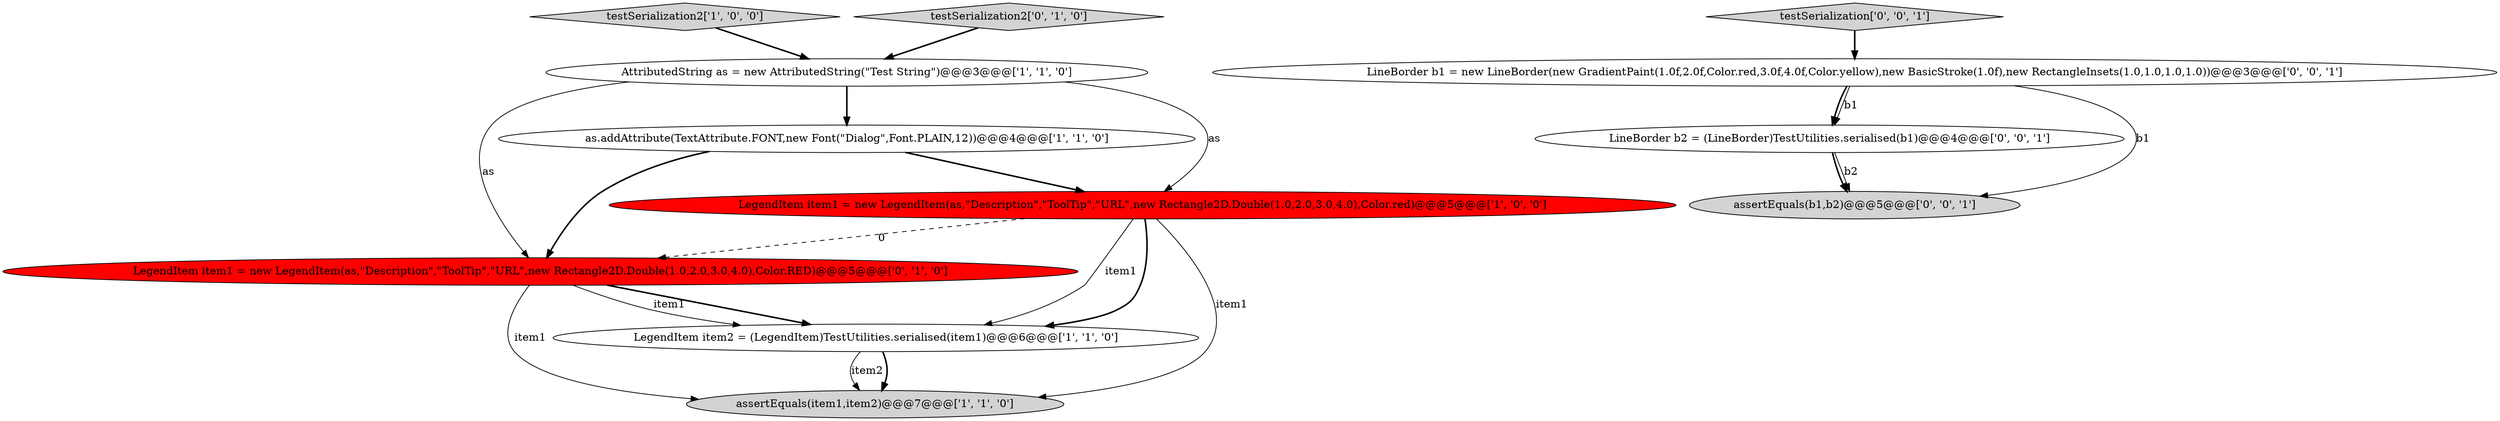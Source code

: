 digraph {
2 [style = filled, label = "assertEquals(item1,item2)@@@7@@@['1', '1', '0']", fillcolor = lightgray, shape = ellipse image = "AAA0AAABBB1BBB"];
4 [style = filled, label = "AttributedString as = new AttributedString(\"Test String\")@@@3@@@['1', '1', '0']", fillcolor = white, shape = ellipse image = "AAA0AAABBB1BBB"];
3 [style = filled, label = "testSerialization2['1', '0', '0']", fillcolor = lightgray, shape = diamond image = "AAA0AAABBB1BBB"];
6 [style = filled, label = "testSerialization2['0', '1', '0']", fillcolor = lightgray, shape = diamond image = "AAA0AAABBB2BBB"];
9 [style = filled, label = "LineBorder b2 = (LineBorder)TestUtilities.serialised(b1)@@@4@@@['0', '0', '1']", fillcolor = white, shape = ellipse image = "AAA0AAABBB3BBB"];
8 [style = filled, label = "LineBorder b1 = new LineBorder(new GradientPaint(1.0f,2.0f,Color.red,3.0f,4.0f,Color.yellow),new BasicStroke(1.0f),new RectangleInsets(1.0,1.0,1.0,1.0))@@@3@@@['0', '0', '1']", fillcolor = white, shape = ellipse image = "AAA0AAABBB3BBB"];
7 [style = filled, label = "LegendItem item1 = new LegendItem(as,\"Description\",\"ToolTip\",\"URL\",new Rectangle2D.Double(1.0,2.0,3.0,4.0),Color.RED)@@@5@@@['0', '1', '0']", fillcolor = red, shape = ellipse image = "AAA1AAABBB2BBB"];
5 [style = filled, label = "LegendItem item2 = (LegendItem)TestUtilities.serialised(item1)@@@6@@@['1', '1', '0']", fillcolor = white, shape = ellipse image = "AAA0AAABBB1BBB"];
10 [style = filled, label = "assertEquals(b1,b2)@@@5@@@['0', '0', '1']", fillcolor = lightgray, shape = ellipse image = "AAA0AAABBB3BBB"];
11 [style = filled, label = "testSerialization['0', '0', '1']", fillcolor = lightgray, shape = diamond image = "AAA0AAABBB3BBB"];
1 [style = filled, label = "LegendItem item1 = new LegendItem(as,\"Description\",\"ToolTip\",\"URL\",new Rectangle2D.Double(1.0,2.0,3.0,4.0),Color.red)@@@5@@@['1', '0', '0']", fillcolor = red, shape = ellipse image = "AAA1AAABBB1BBB"];
0 [style = filled, label = "as.addAttribute(TextAttribute.FONT,new Font(\"Dialog\",Font.PLAIN,12))@@@4@@@['1', '1', '0']", fillcolor = white, shape = ellipse image = "AAA0AAABBB1BBB"];
1->5 [style = bold, label=""];
4->1 [style = solid, label="as"];
8->10 [style = solid, label="b1"];
1->5 [style = solid, label="item1"];
7->2 [style = solid, label="item1"];
9->10 [style = bold, label=""];
9->10 [style = solid, label="b2"];
3->4 [style = bold, label=""];
4->0 [style = bold, label=""];
0->7 [style = bold, label=""];
6->4 [style = bold, label=""];
5->2 [style = bold, label=""];
7->5 [style = bold, label=""];
0->1 [style = bold, label=""];
1->2 [style = solid, label="item1"];
5->2 [style = solid, label="item2"];
8->9 [style = bold, label=""];
8->9 [style = solid, label="b1"];
11->8 [style = bold, label=""];
1->7 [style = dashed, label="0"];
4->7 [style = solid, label="as"];
7->5 [style = solid, label="item1"];
}
